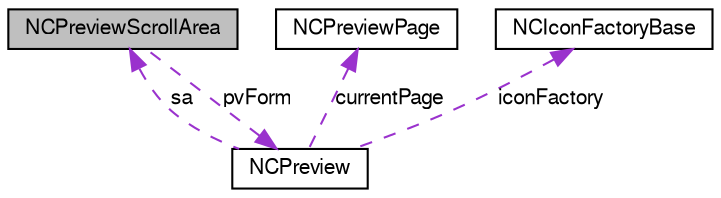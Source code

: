 digraph G
{
  edge [fontname="FreeSans",fontsize=10,labelfontname="FreeSans",labelfontsize=10];
  node [fontname="FreeSans",fontsize=10,shape=record];
  Node1 [label="NCPreviewScrollArea",height=0.2,width=0.4,color="black", fillcolor="grey75", style="filled" fontcolor="black"];
  Node2 -> Node1 [dir=back,color="darkorchid3",fontsize=10,style="dashed",label="pvForm",fontname="FreeSans"];
  Node2 [label="NCPreview",height=0.2,width=0.4,color="black", fillcolor="white", style="filled",URL="$classNCPreview.html"];
  Node3 -> Node2 [dir=back,color="darkorchid3",fontsize=10,style="dashed",label="currentPage",fontname="FreeSans"];
  Node3 [label="NCPreviewPage",height=0.2,width=0.4,color="black", fillcolor="white", style="filled",URL="$classNCPreviewPage.html"];
  Node4 -> Node2 [dir=back,color="darkorchid3",fontsize=10,style="dashed",label="iconFactory",fontname="FreeSans"];
  Node4 [label="NCIconFactoryBase",height=0.2,width=0.4,color="black", fillcolor="white", style="filled",URL="$classNCIconFactoryBase.html"];
  Node1 -> Node2 [dir=back,color="darkorchid3",fontsize=10,style="dashed",label="sa",fontname="FreeSans"];
}
